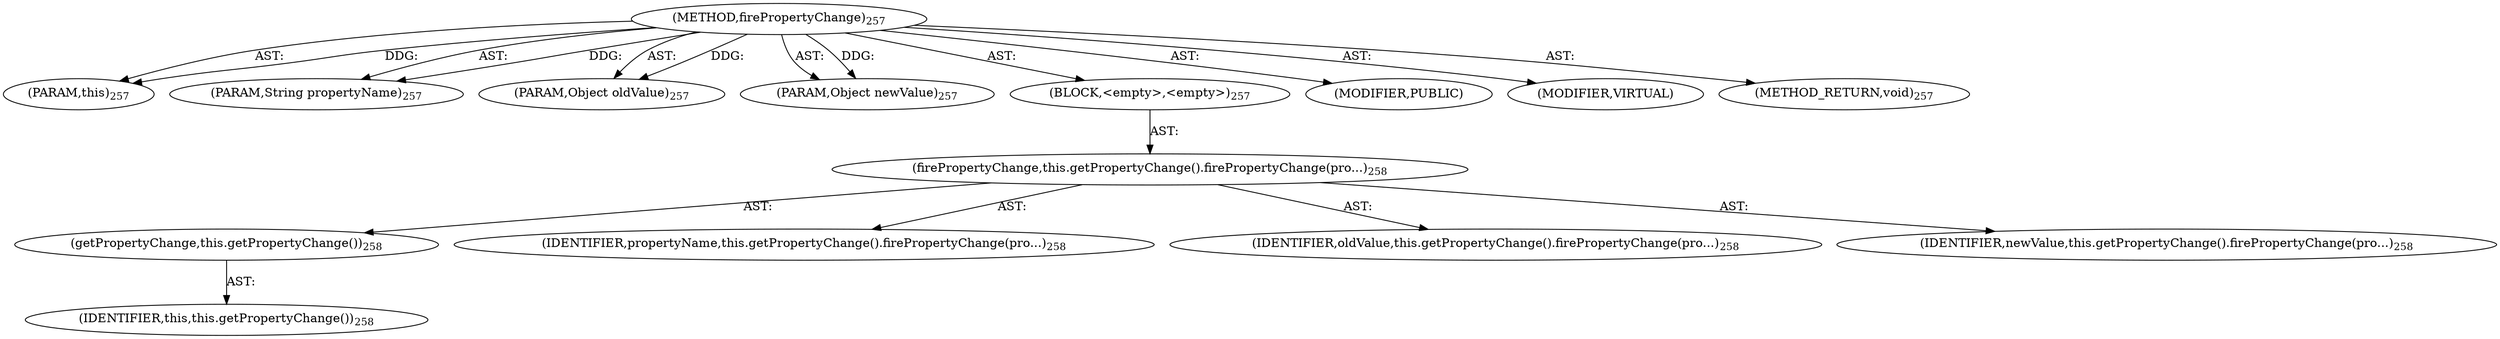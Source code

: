 digraph "firePropertyChange" {  
"111669149710" [label = <(METHOD,firePropertyChange)<SUB>257</SUB>> ]
"115964117003" [label = <(PARAM,this)<SUB>257</SUB>> ]
"115964117030" [label = <(PARAM,String propertyName)<SUB>257</SUB>> ]
"115964117031" [label = <(PARAM,Object oldValue)<SUB>257</SUB>> ]
"115964117032" [label = <(PARAM,Object newValue)<SUB>257</SUB>> ]
"25769803795" [label = <(BLOCK,&lt;empty&gt;,&lt;empty&gt;)<SUB>257</SUB>> ]
"30064771137" [label = <(firePropertyChange,this.getPropertyChange().firePropertyChange(pro...)<SUB>258</SUB>> ]
"30064771138" [label = <(getPropertyChange,this.getPropertyChange())<SUB>258</SUB>> ]
"68719476751" [label = <(IDENTIFIER,this,this.getPropertyChange())<SUB>258</SUB>> ]
"68719476812" [label = <(IDENTIFIER,propertyName,this.getPropertyChange().firePropertyChange(pro...)<SUB>258</SUB>> ]
"68719476813" [label = <(IDENTIFIER,oldValue,this.getPropertyChange().firePropertyChange(pro...)<SUB>258</SUB>> ]
"68719476814" [label = <(IDENTIFIER,newValue,this.getPropertyChange().firePropertyChange(pro...)<SUB>258</SUB>> ]
"133143986216" [label = <(MODIFIER,PUBLIC)> ]
"133143986217" [label = <(MODIFIER,VIRTUAL)> ]
"128849018894" [label = <(METHOD_RETURN,void)<SUB>257</SUB>> ]
  "111669149710" -> "115964117003"  [ label = "AST: "] 
  "111669149710" -> "115964117030"  [ label = "AST: "] 
  "111669149710" -> "115964117031"  [ label = "AST: "] 
  "111669149710" -> "115964117032"  [ label = "AST: "] 
  "111669149710" -> "25769803795"  [ label = "AST: "] 
  "111669149710" -> "133143986216"  [ label = "AST: "] 
  "111669149710" -> "133143986217"  [ label = "AST: "] 
  "111669149710" -> "128849018894"  [ label = "AST: "] 
  "25769803795" -> "30064771137"  [ label = "AST: "] 
  "30064771137" -> "30064771138"  [ label = "AST: "] 
  "30064771137" -> "68719476812"  [ label = "AST: "] 
  "30064771137" -> "68719476813"  [ label = "AST: "] 
  "30064771137" -> "68719476814"  [ label = "AST: "] 
  "30064771138" -> "68719476751"  [ label = "AST: "] 
  "111669149710" -> "115964117003"  [ label = "DDG: "] 
  "111669149710" -> "115964117030"  [ label = "DDG: "] 
  "111669149710" -> "115964117031"  [ label = "DDG: "] 
  "111669149710" -> "115964117032"  [ label = "DDG: "] 
}
